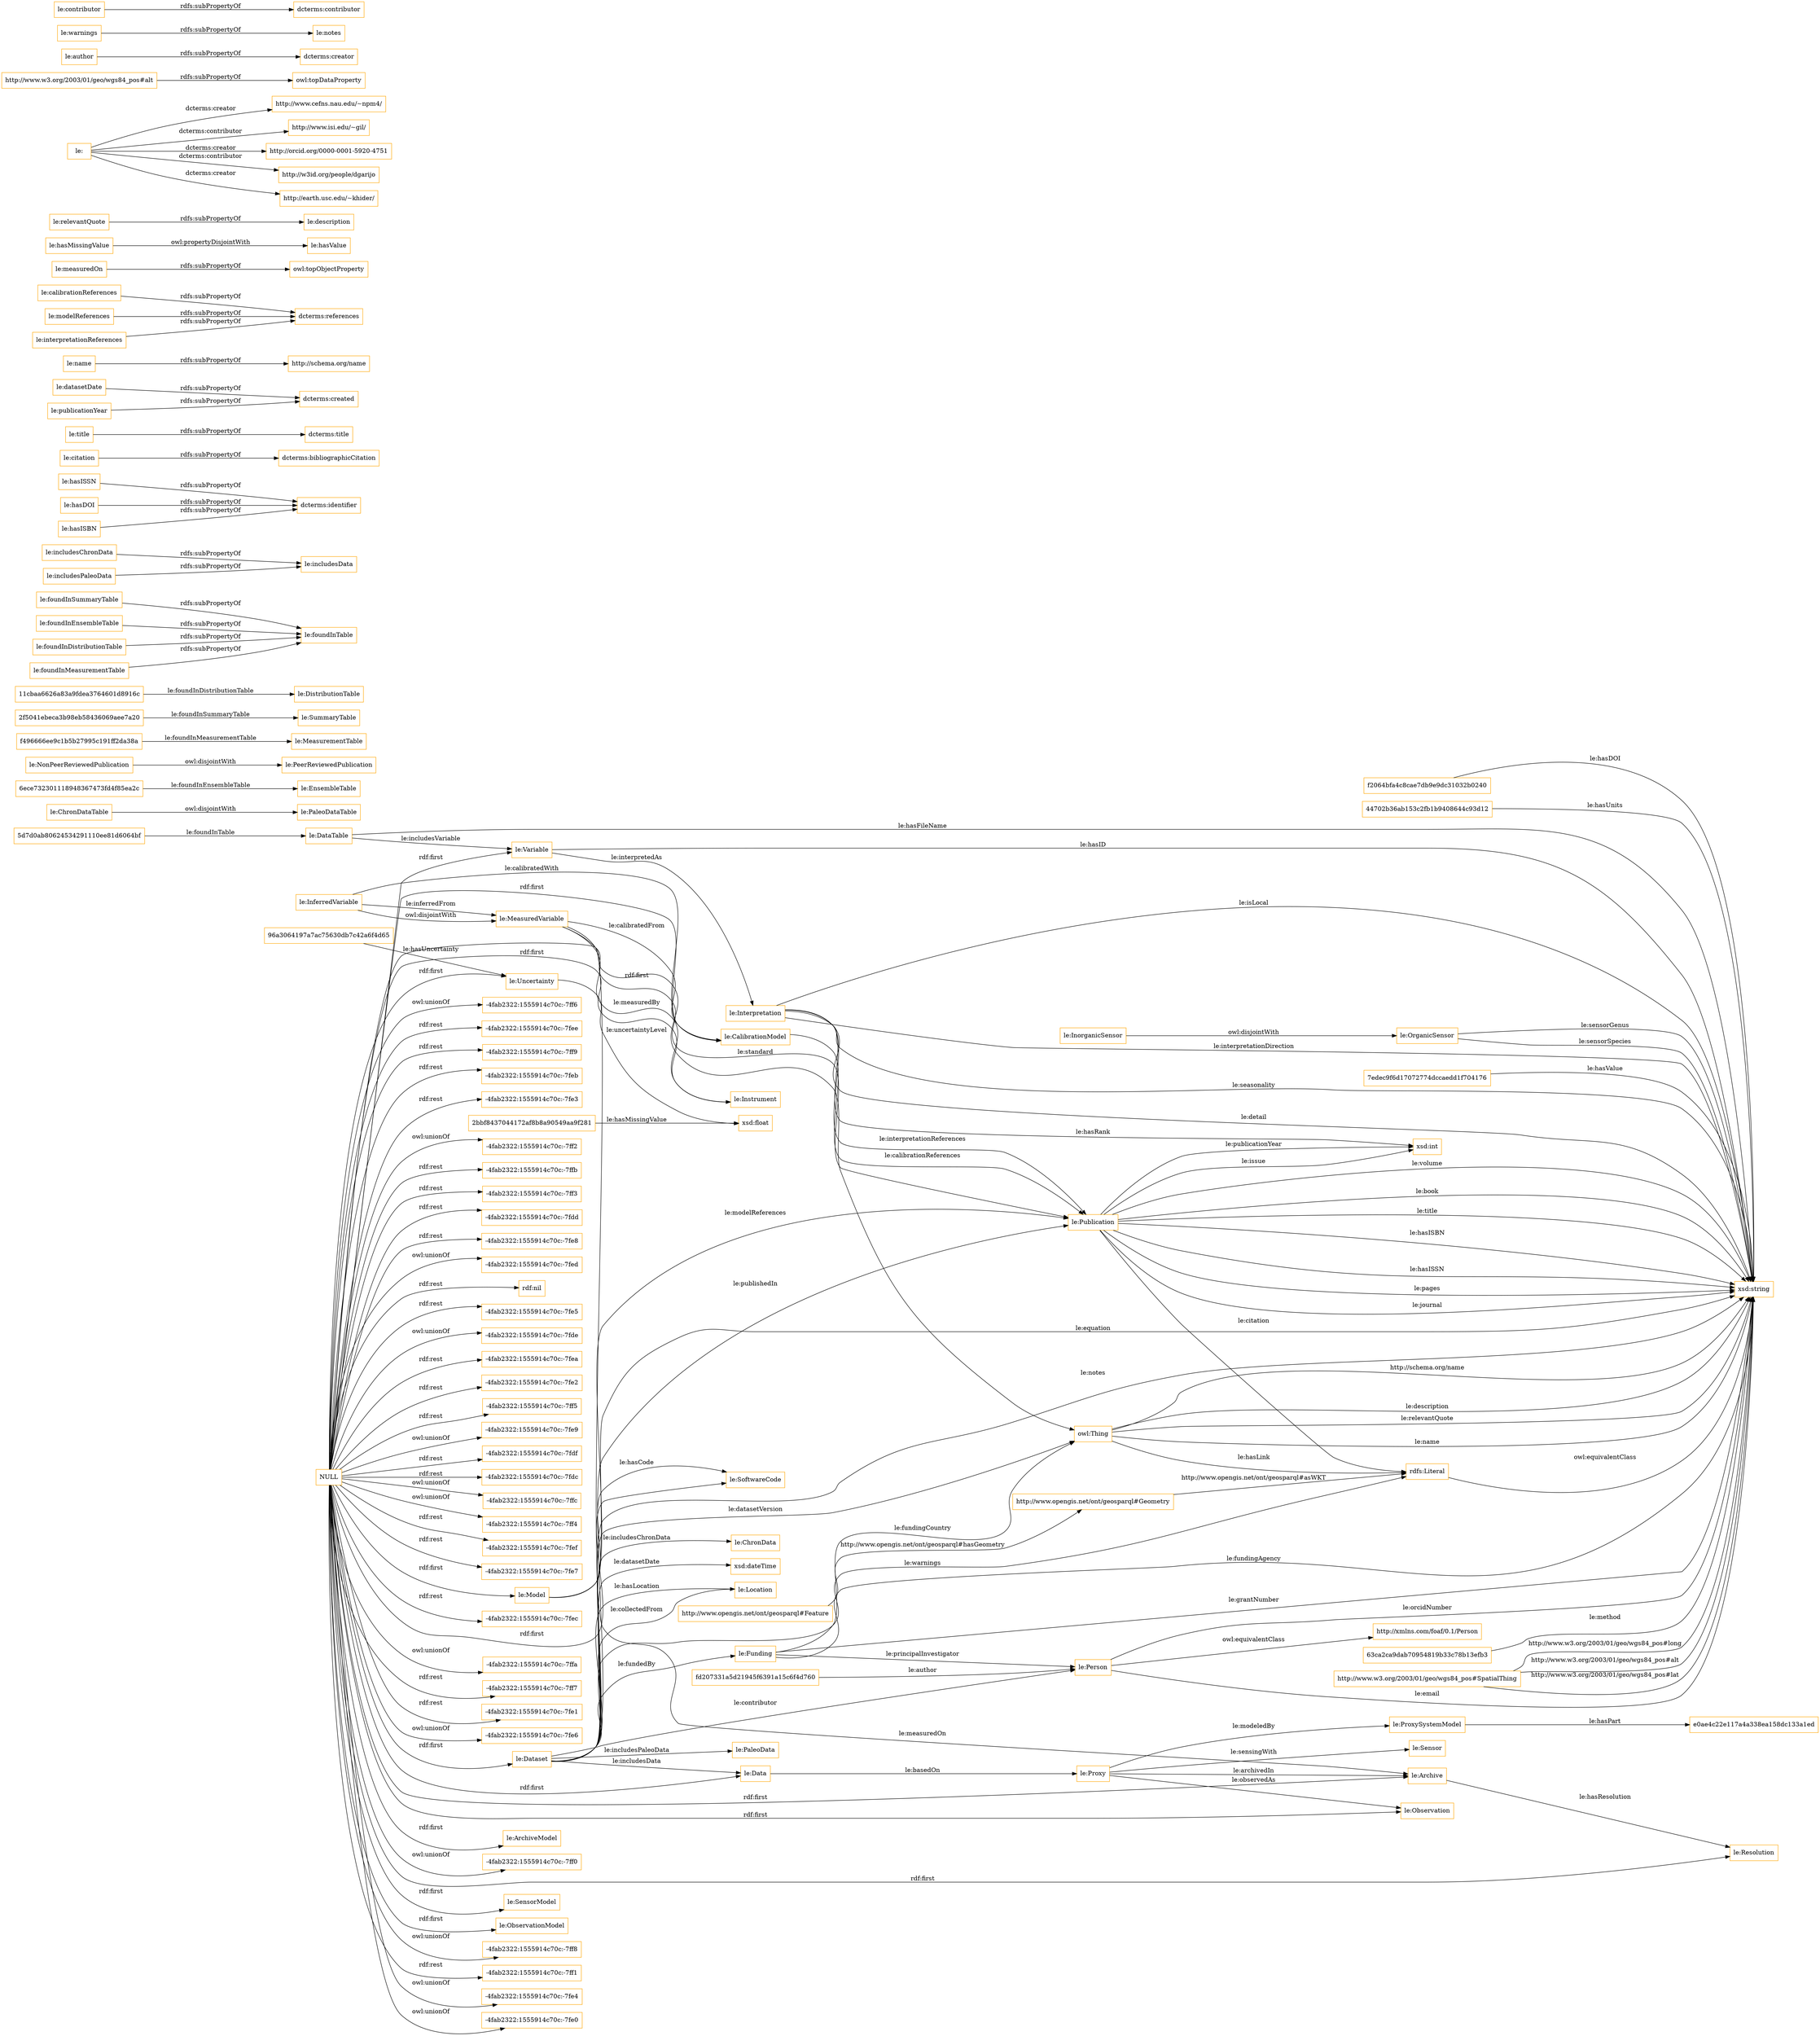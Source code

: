 digraph ar2dtool_diagram { 
rankdir=LR;
size="1501"
node [shape = rectangle, color="orange"]; "le:OrganicSensor" "le:Publication" "2bbf8437044172af8b8a90549aa9f281" "le:PaleoDataTable" "le:Instrument" "5d7d0ab80624534291110ee81d6064bf" "le:EnsembleTable" "le:Location" "le:ProxySystemModel" "le:InorganicSensor" "e0ae4c22e117a4a338ea158dc133a1ed" "le:PaleoData" "le:DataTable" "le:Funding" "le:Resolution" "63ca2ca9dab70954819b33c78b13efb3" "le:ChronDataTable" "http://xmlns.com/foaf/0.1/Person" "6ece732301118948367473fd4f85ea2c" "le:PeerReviewedPublication" "le:ChronData" "le:MeasuredVariable" "http://www.opengis.net/ont/geosparql#Geometry" "le:ArchiveModel" "le:Uncertainty" "le:SoftwareCode" "http://www.w3.org/2003/01/geo/wgs84_pos#SpatialThing" "le:Interpretation" "le:SensorModel" "le:MeasurementTable" "f496666ee9c1b5b27995c191ff2da38a" "le:SummaryTable" "le:Data" "le:Proxy" "le:DistributionTable" "11cbaa6626a83a9fdea3764601d8916c" "le:Variable" "2f5041ebeca3b98eb58436069aee7a20" "le:Model" "96a3064197a7ac75630db7c42a6f4d65" "le:ObservationModel" "le:CalibrationModel" "f2064bfa4c8cae7db9e9dc31032b0240" "http://www.opengis.net/ont/geosparql#Feature" "le:Dataset" "le:Archive" "44702b36ab153c2fb1b9408644c93d12" "le:Sensor" "le:Person" "le:InferredVariable" "le:NonPeerReviewedPublication" "fd207331a5d21945f6391a15c6f4d760" "7edec9f6d17072774dccaedd1f704176" "le:Observation" ; /*classes style*/
	"le:foundInSummaryTable" -> "le:foundInTable" [ label = "rdfs:subPropertyOf" ];
	"le:includesChronData" -> "le:includesData" [ label = "rdfs:subPropertyOf" ];
	"le:foundInEnsembleTable" -> "le:foundInTable" [ label = "rdfs:subPropertyOf" ];
	"le:hasISSN" -> "dcterms:identifier" [ label = "rdfs:subPropertyOf" ];
	"le:InorganicSensor" -> "le:OrganicSensor" [ label = "owl:disjointWith" ];
	"le:foundInDistributionTable" -> "le:foundInTable" [ label = "rdfs:subPropertyOf" ];
	"le:foundInMeasurementTable" -> "le:foundInTable" [ label = "rdfs:subPropertyOf" ];
	"le:citation" -> "dcterms:bibliographicCitation" [ label = "rdfs:subPropertyOf" ];
	"le:title" -> "dcterms:title" [ label = "rdfs:subPropertyOf" ];
	"le:datasetDate" -> "dcterms:created" [ label = "rdfs:subPropertyOf" ];
	"le:name" -> "http://schema.org/name" [ label = "rdfs:subPropertyOf" ];
	"le:calibrationReferences" -> "dcterms:references" [ label = "rdfs:subPropertyOf" ];
	"le:hasDOI" -> "dcterms:identifier" [ label = "rdfs:subPropertyOf" ];
	"le:ChronDataTable" -> "le:PaleoDataTable" [ label = "owl:disjointWith" ];
	"NULL" -> "-4fab2322:1555914c70c:-7ff8" [ label = "owl:unionOf" ];
	"NULL" -> "-4fab2322:1555914c70c:-7ff1" [ label = "rdf:rest" ];
	"NULL" -> "le:Model" [ label = "rdf:first" ];
	"NULL" -> "-4fab2322:1555914c70c:-7fe4" [ label = "owl:unionOf" ];
	"NULL" -> "-4fab2322:1555914c70c:-7fe0" [ label = "owl:unionOf" ];
	"NULL" -> "-4fab2322:1555914c70c:-7ff6" [ label = "owl:unionOf" ];
	"NULL" -> "-4fab2322:1555914c70c:-7fee" [ label = "rdf:rest" ];
	"NULL" -> "le:Data" [ label = "rdf:first" ];
	"NULL" -> "-4fab2322:1555914c70c:-7ff9" [ label = "rdf:rest" ];
	"NULL" -> "-4fab2322:1555914c70c:-7feb" [ label = "rdf:rest" ];
	"NULL" -> "-4fab2322:1555914c70c:-7fe3" [ label = "rdf:rest" ];
	"NULL" -> "-4fab2322:1555914c70c:-7ff2" [ label = "owl:unionOf" ];
	"NULL" -> "le:SoftwareCode" [ label = "rdf:first" ];
	"NULL" -> "-4fab2322:1555914c70c:-7ffb" [ label = "rdf:rest" ];
	"NULL" -> "le:CalibrationModel" [ label = "rdf:first" ];
	"NULL" -> "-4fab2322:1555914c70c:-7ff3" [ label = "rdf:rest" ];
	"NULL" -> "le:Uncertainty" [ label = "rdf:first" ];
	"NULL" -> "le:Archive" [ label = "rdf:first" ];
	"NULL" -> "-4fab2322:1555914c70c:-7fdd" [ label = "rdf:rest" ];
	"NULL" -> "-4fab2322:1555914c70c:-7fe8" [ label = "rdf:rest" ];
	"NULL" -> "-4fab2322:1555914c70c:-7fed" [ label = "owl:unionOf" ];
	"NULL" -> "rdf:nil" [ label = "rdf:rest" ];
	"NULL" -> "-4fab2322:1555914c70c:-7fe5" [ label = "rdf:rest" ];
	"NULL" -> "le:Instrument" [ label = "rdf:first" ];
	"NULL" -> "le:ArchiveModel" [ label = "rdf:first" ];
	"NULL" -> "-4fab2322:1555914c70c:-7fde" [ label = "owl:unionOf" ];
	"NULL" -> "-4fab2322:1555914c70c:-7fea" [ label = "rdf:rest" ];
	"NULL" -> "le:Resolution" [ label = "rdf:first" ];
	"NULL" -> "-4fab2322:1555914c70c:-7fe2" [ label = "rdf:rest" ];
	"NULL" -> "-4fab2322:1555914c70c:-7ff5" [ label = "rdf:rest" ];
	"NULL" -> "le:ObservationModel" [ label = "rdf:first" ];
	"NULL" -> "-4fab2322:1555914c70c:-7fe9" [ label = "owl:unionOf" ];
	"NULL" -> "-4fab2322:1555914c70c:-7fdf" [ label = "rdf:rest" ];
	"NULL" -> "le:Variable" [ label = "rdf:first" ];
	"NULL" -> "le:Dataset" [ label = "rdf:first" ];
	"NULL" -> "-4fab2322:1555914c70c:-7fdc" [ label = "rdf:rest" ];
	"NULL" -> "-4fab2322:1555914c70c:-7ffc" [ label = "owl:unionOf" ];
	"NULL" -> "-4fab2322:1555914c70c:-7ff4" [ label = "owl:unionOf" ];
	"NULL" -> "le:Observation" [ label = "rdf:first" ];
	"NULL" -> "-4fab2322:1555914c70c:-7fef" [ label = "rdf:rest" ];
	"NULL" -> "-4fab2322:1555914c70c:-7fe7" [ label = "rdf:rest" ];
	"NULL" -> "le:SensorModel" [ label = "rdf:first" ];
	"NULL" -> "-4fab2322:1555914c70c:-7fec" [ label = "rdf:rest" ];
	"NULL" -> "-4fab2322:1555914c70c:-7ffa" [ label = "owl:unionOf" ];
	"NULL" -> "le:Publication" [ label = "rdf:first" ];
	"NULL" -> "-4fab2322:1555914c70c:-7ff7" [ label = "rdf:rest" ];
	"NULL" -> "-4fab2322:1555914c70c:-7fe1" [ label = "rdf:rest" ];
	"NULL" -> "-4fab2322:1555914c70c:-7fe6" [ label = "owl:unionOf" ];
	"NULL" -> "-4fab2322:1555914c70c:-7ff0" [ label = "owl:unionOf" ];
	"le:measuredOn" -> "owl:topObjectProperty" [ label = "rdfs:subPropertyOf" ];
	"le:hasMissingValue" -> "le:hasValue" [ label = "owl:propertyDisjointWith" ];
	"le:relevantQuote" -> "le:description" [ label = "rdfs:subPropertyOf" ];
	"le:" -> "http://www.cefns.nau.edu/~npm4/" [ label = "dcterms:creator" ];
	"le:" -> "http://www.isi.edu/~gil/" [ label = "dcterms:contributor" ];
	"le:" -> "http://orcid.org/0000-0001-5920-4751" [ label = "dcterms:creator" ];
	"le:" -> "http://w3id.org/people/dgarijo" [ label = "dcterms:contributor" ];
	"le:" -> "http://earth.usc.edu/~khider/" [ label = "dcterms:creator" ];
	"http://www.w3.org/2003/01/geo/wgs84_pos#alt" -> "owl:topDataProperty" [ label = "rdfs:subPropertyOf" ];
	"le:author" -> "dcterms:creator" [ label = "rdfs:subPropertyOf" ];
	"le:warnings" -> "le:notes" [ label = "rdfs:subPropertyOf" ];
	"le:modelReferences" -> "dcterms:references" [ label = "rdfs:subPropertyOf" ];
	"le:includesPaleoData" -> "le:includesData" [ label = "rdfs:subPropertyOf" ];
	"le:hasISBN" -> "dcterms:identifier" [ label = "rdfs:subPropertyOf" ];
	"le:NonPeerReviewedPublication" -> "le:PeerReviewedPublication" [ label = "owl:disjointWith" ];
	"rdfs:Literal" -> "xsd:string" [ label = "owl:equivalentClass" ];
	"le:publicationYear" -> "dcterms:created" [ label = "rdfs:subPropertyOf" ];
	"le:contributor" -> "dcterms:contributor" [ label = "rdfs:subPropertyOf" ];
	"le:InferredVariable" -> "le:MeasuredVariable" [ label = "owl:disjointWith" ];
	"le:interpretationReferences" -> "dcterms:references" [ label = "rdfs:subPropertyOf" ];
	"le:Person" -> "http://xmlns.com/foaf/0.1/Person" [ label = "owl:equivalentClass" ];
	"le:Interpretation" -> "xsd:string" [ label = "le:interpretationDirection" ];
	"2bbf8437044172af8b8a90549aa9f281" -> "xsd:float" [ label = "le:hasMissingValue" ];
	"le:Funding" -> "owl:Thing" [ label = "le:fundingCountry" ];
	"7edec9f6d17072774dccaedd1f704176" -> "xsd:string" [ label = "le:hasValue" ];
	"63ca2ca9dab70954819b33c78b13efb3" -> "xsd:string" [ label = "le:method" ];
	"http://www.opengis.net/ont/geosparql#Geometry" -> "rdfs:Literal" [ label = "http://www.opengis.net/ont/geosparql#asWKT" ];
	"le:OrganicSensor" -> "xsd:string" [ label = "le:sensorGenus" ];
	"le:Interpretation" -> "xsd:string" [ label = "le:seasonality" ];
	"le:MeasuredVariable" -> "owl:Thing" [ label = "le:standard" ];
	"le:Dataset" -> "xsd:string" [ label = "le:notes" ];
	"le:Interpretation" -> "le:Publication" [ label = "le:interpretationReferences" ];
	"le:Publication" -> "xsd:string" [ label = "le:hasISSN" ];
	"le:Publication" -> "xsd:int" [ label = "le:publicationYear" ];
	"le:OrganicSensor" -> "xsd:string" [ label = "le:sensorSpecies" ];
	"le:Funding" -> "le:Person" [ label = "le:principalInvestigator" ];
	"le:MeasuredVariable" -> "le:Archive" [ label = "le:measuredOn" ];
	"le:Publication" -> "xsd:string" [ label = "le:pages" ];
	"le:Proxy" -> "le:Observation" [ label = "le:observedAs" ];
	"le:InferredVariable" -> "le:MeasuredVariable" [ label = "le:inferredFrom" ];
	"owl:Thing" -> "xsd:string" [ label = "le:name" ];
	"le:CalibrationModel" -> "le:Publication" [ label = "le:calibrationReferences" ];
	"le:DataTable" -> "le:Variable" [ label = "le:includesVariable" ];
	"le:Publication" -> "rdfs:Literal" [ label = "le:citation" ];
	"le:Dataset" -> "rdfs:Literal" [ label = "le:warnings" ];
	"le:Person" -> "xsd:string" [ label = "le:email" ];
	"le:Funding" -> "xsd:string" [ label = "le:fundingAgency" ];
	"le:Model" -> "le:Publication" [ label = "le:modelReferences" ];
	"owl:Thing" -> "rdfs:Literal" [ label = "le:hasLink" ];
	"le:Proxy" -> "le:Archive" [ label = "le:archivedIn" ];
	"le:Dataset" -> "le:Data" [ label = "le:includesData" ];
	"http://www.w3.org/2003/01/geo/wgs84_pos#SpatialThing" -> "xsd:string" [ label = "http://www.w3.org/2003/01/geo/wgs84_pos#lat" ];
	"f496666ee9c1b5b27995c191ff2da38a" -> "le:MeasurementTable" [ label = "le:foundInMeasurementTable" ];
	"le:Publication" -> "xsd:int" [ label = "le:issue" ];
	"le:InferredVariable" -> "le:CalibrationModel" [ label = "le:calibratedWith" ];
	"le:Publication" -> "xsd:string" [ label = "le:journal" ];
	"le:DataTable" -> "xsd:string" [ label = "le:hasFileName" ];
	"f2064bfa4c8cae7db9e9dc31032b0240" -> "xsd:string" [ label = "le:hasDOI" ];
	"le:Publication" -> "xsd:string" [ label = "le:volume" ];
	"le:Dataset" -> "le:Funding" [ label = "le:fundedBy" ];
	"le:Variable" -> "xsd:string" [ label = "le:hasID" ];
	"le:Publication" -> "xsd:string" [ label = "le:book" ];
	"owl:Thing" -> "xsd:string" [ label = "http://schema.org/name" ];
	"le:Dataset" -> "le:ChronData" [ label = "le:includesChronData" ];
	"http://www.opengis.net/ont/geosparql#Feature" -> "http://www.opengis.net/ont/geosparql#Geometry" [ label = "http://www.opengis.net/ont/geosparql#hasGeometry" ];
	"96a3064197a7ac75630db7c42a6f4d65" -> "le:Uncertainty" [ label = "le:hasUncertainty" ];
	"le:Proxy" -> "le:ProxySystemModel" [ label = "le:modeledBy" ];
	"le:Publication" -> "xsd:string" [ label = "le:title" ];
	"owl:Thing" -> "xsd:string" [ label = "le:description" ];
	"44702b36ab153c2fb1b9408644c93d12" -> "xsd:string" [ label = "le:hasUnits" ];
	"http://www.w3.org/2003/01/geo/wgs84_pos#SpatialThing" -> "xsd:string" [ label = "http://www.w3.org/2003/01/geo/wgs84_pos#long" ];
	"http://www.w3.org/2003/01/geo/wgs84_pos#SpatialThing" -> "xsd:string" [ label = "http://www.w3.org/2003/01/geo/wgs84_pos#alt" ];
	"le:Variable" -> "le:Interpretation" [ label = "le:interpretedAs" ];
	"le:Dataset" -> "le:Publication" [ label = "le:publishedIn" ];
	"le:Person" -> "xsd:string" [ label = "le:orcidNumber" ];
	"5d7d0ab80624534291110ee81d6064bf" -> "le:DataTable" [ label = "le:foundInTable" ];
	"le:MeasuredVariable" -> "le:Instrument" [ label = "le:measuredBy" ];
	"le:Dataset" -> "le:Location" [ label = "le:collectedFrom" ];
	"owl:Thing" -> "xsd:string" [ label = "le:relevantQuote" ];
	"2f5041ebeca3b98eb58436069aee7a20" -> "le:SummaryTable" [ label = "le:foundInSummaryTable" ];
	"le:Interpretation" -> "xsd:string" [ label = "le:detail" ];
	"le:Dataset" -> "le:Person" [ label = "le:contributor" ];
	"le:Interpretation" -> "xsd:int" [ label = "le:hasRank" ];
	"le:Dataset" -> "le:Location" [ label = "le:hasLocation" ];
	"le:Proxy" -> "le:Sensor" [ label = "le:sensingWith" ];
	"le:Dataset" -> "owl:Thing" [ label = "le:datasetVersion" ];
	"le:Data" -> "le:Proxy" [ label = "le:basedOn" ];
	"le:Publication" -> "xsd:string" [ label = "le:hasISBN" ];
	"11cbaa6626a83a9fdea3764601d8916c" -> "le:DistributionTable" [ label = "le:foundInDistributionTable" ];
	"le:ProxySystemModel" -> "e0ae4c22e117a4a338ea158dc133a1ed" [ label = "le:hasPart" ];
	"le:Interpretation" -> "xsd:string" [ label = "le:isLocal" ];
	"le:Archive" -> "le:Resolution" [ label = "le:hasResolution" ];
	"le:Funding" -> "xsd:string" [ label = "le:grantNumber" ];
	"le:Uncertainty" -> "xsd:float" [ label = "le:uncertaintyLevel" ];
	"fd207331a5d21945f6391a15c6f4d760" -> "le:Person" [ label = "le:author" ];
	"6ece732301118948367473fd4f85ea2c" -> "le:EnsembleTable" [ label = "le:foundInEnsembleTable" ];
	"le:Model" -> "xsd:string" [ label = "le:equation" ];
	"le:MeasuredVariable" -> "le:CalibrationModel" [ label = "le:calibratedFrom" ];
	"le:Dataset" -> "le:PaleoData" [ label = "le:includesPaleoData" ];
	"le:Model" -> "le:SoftwareCode" [ label = "le:hasCode" ];
	"le:Dataset" -> "xsd:dateTime" [ label = "le:datasetDate" ];

}
